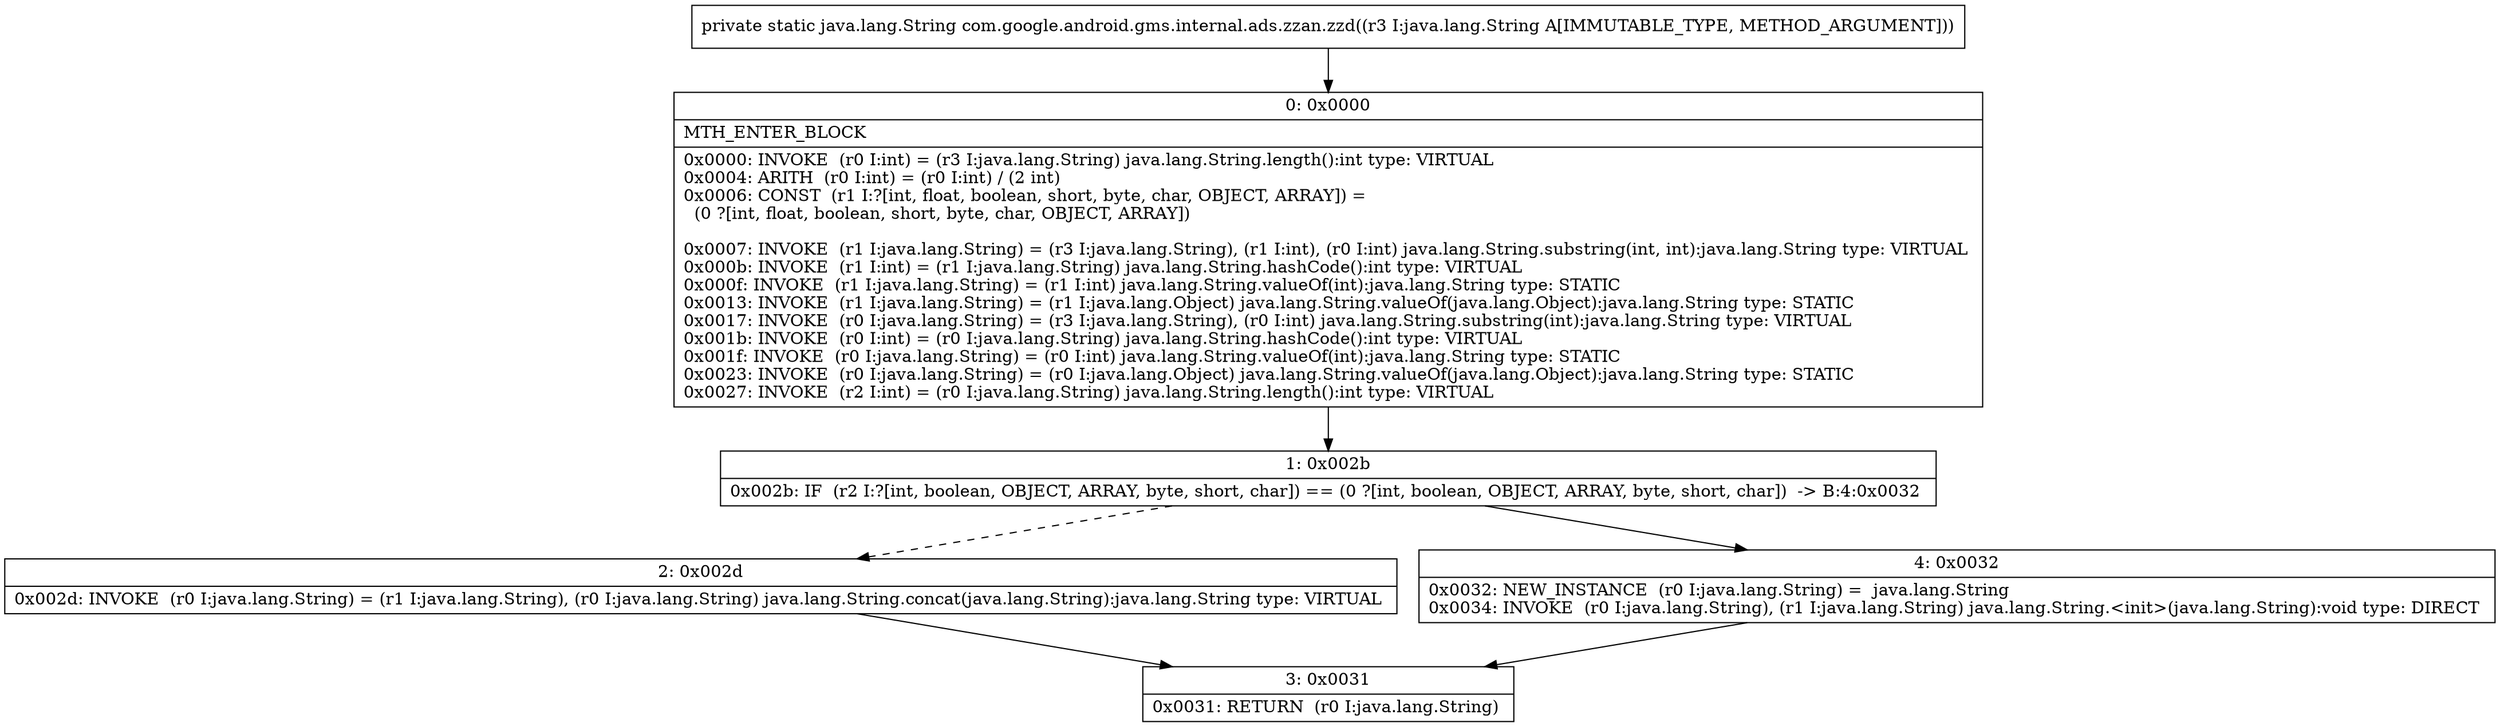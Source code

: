 digraph "CFG forcom.google.android.gms.internal.ads.zzan.zzd(Ljava\/lang\/String;)Ljava\/lang\/String;" {
Node_0 [shape=record,label="{0\:\ 0x0000|MTH_ENTER_BLOCK\l|0x0000: INVOKE  (r0 I:int) = (r3 I:java.lang.String) java.lang.String.length():int type: VIRTUAL \l0x0004: ARITH  (r0 I:int) = (r0 I:int) \/ (2 int) \l0x0006: CONST  (r1 I:?[int, float, boolean, short, byte, char, OBJECT, ARRAY]) = \l  (0 ?[int, float, boolean, short, byte, char, OBJECT, ARRAY])\l \l0x0007: INVOKE  (r1 I:java.lang.String) = (r3 I:java.lang.String), (r1 I:int), (r0 I:int) java.lang.String.substring(int, int):java.lang.String type: VIRTUAL \l0x000b: INVOKE  (r1 I:int) = (r1 I:java.lang.String) java.lang.String.hashCode():int type: VIRTUAL \l0x000f: INVOKE  (r1 I:java.lang.String) = (r1 I:int) java.lang.String.valueOf(int):java.lang.String type: STATIC \l0x0013: INVOKE  (r1 I:java.lang.String) = (r1 I:java.lang.Object) java.lang.String.valueOf(java.lang.Object):java.lang.String type: STATIC \l0x0017: INVOKE  (r0 I:java.lang.String) = (r3 I:java.lang.String), (r0 I:int) java.lang.String.substring(int):java.lang.String type: VIRTUAL \l0x001b: INVOKE  (r0 I:int) = (r0 I:java.lang.String) java.lang.String.hashCode():int type: VIRTUAL \l0x001f: INVOKE  (r0 I:java.lang.String) = (r0 I:int) java.lang.String.valueOf(int):java.lang.String type: STATIC \l0x0023: INVOKE  (r0 I:java.lang.String) = (r0 I:java.lang.Object) java.lang.String.valueOf(java.lang.Object):java.lang.String type: STATIC \l0x0027: INVOKE  (r2 I:int) = (r0 I:java.lang.String) java.lang.String.length():int type: VIRTUAL \l}"];
Node_1 [shape=record,label="{1\:\ 0x002b|0x002b: IF  (r2 I:?[int, boolean, OBJECT, ARRAY, byte, short, char]) == (0 ?[int, boolean, OBJECT, ARRAY, byte, short, char])  \-\> B:4:0x0032 \l}"];
Node_2 [shape=record,label="{2\:\ 0x002d|0x002d: INVOKE  (r0 I:java.lang.String) = (r1 I:java.lang.String), (r0 I:java.lang.String) java.lang.String.concat(java.lang.String):java.lang.String type: VIRTUAL \l}"];
Node_3 [shape=record,label="{3\:\ 0x0031|0x0031: RETURN  (r0 I:java.lang.String) \l}"];
Node_4 [shape=record,label="{4\:\ 0x0032|0x0032: NEW_INSTANCE  (r0 I:java.lang.String) =  java.lang.String \l0x0034: INVOKE  (r0 I:java.lang.String), (r1 I:java.lang.String) java.lang.String.\<init\>(java.lang.String):void type: DIRECT \l}"];
MethodNode[shape=record,label="{private static java.lang.String com.google.android.gms.internal.ads.zzan.zzd((r3 I:java.lang.String A[IMMUTABLE_TYPE, METHOD_ARGUMENT])) }"];
MethodNode -> Node_0;
Node_0 -> Node_1;
Node_1 -> Node_2[style=dashed];
Node_1 -> Node_4;
Node_2 -> Node_3;
Node_4 -> Node_3;
}

